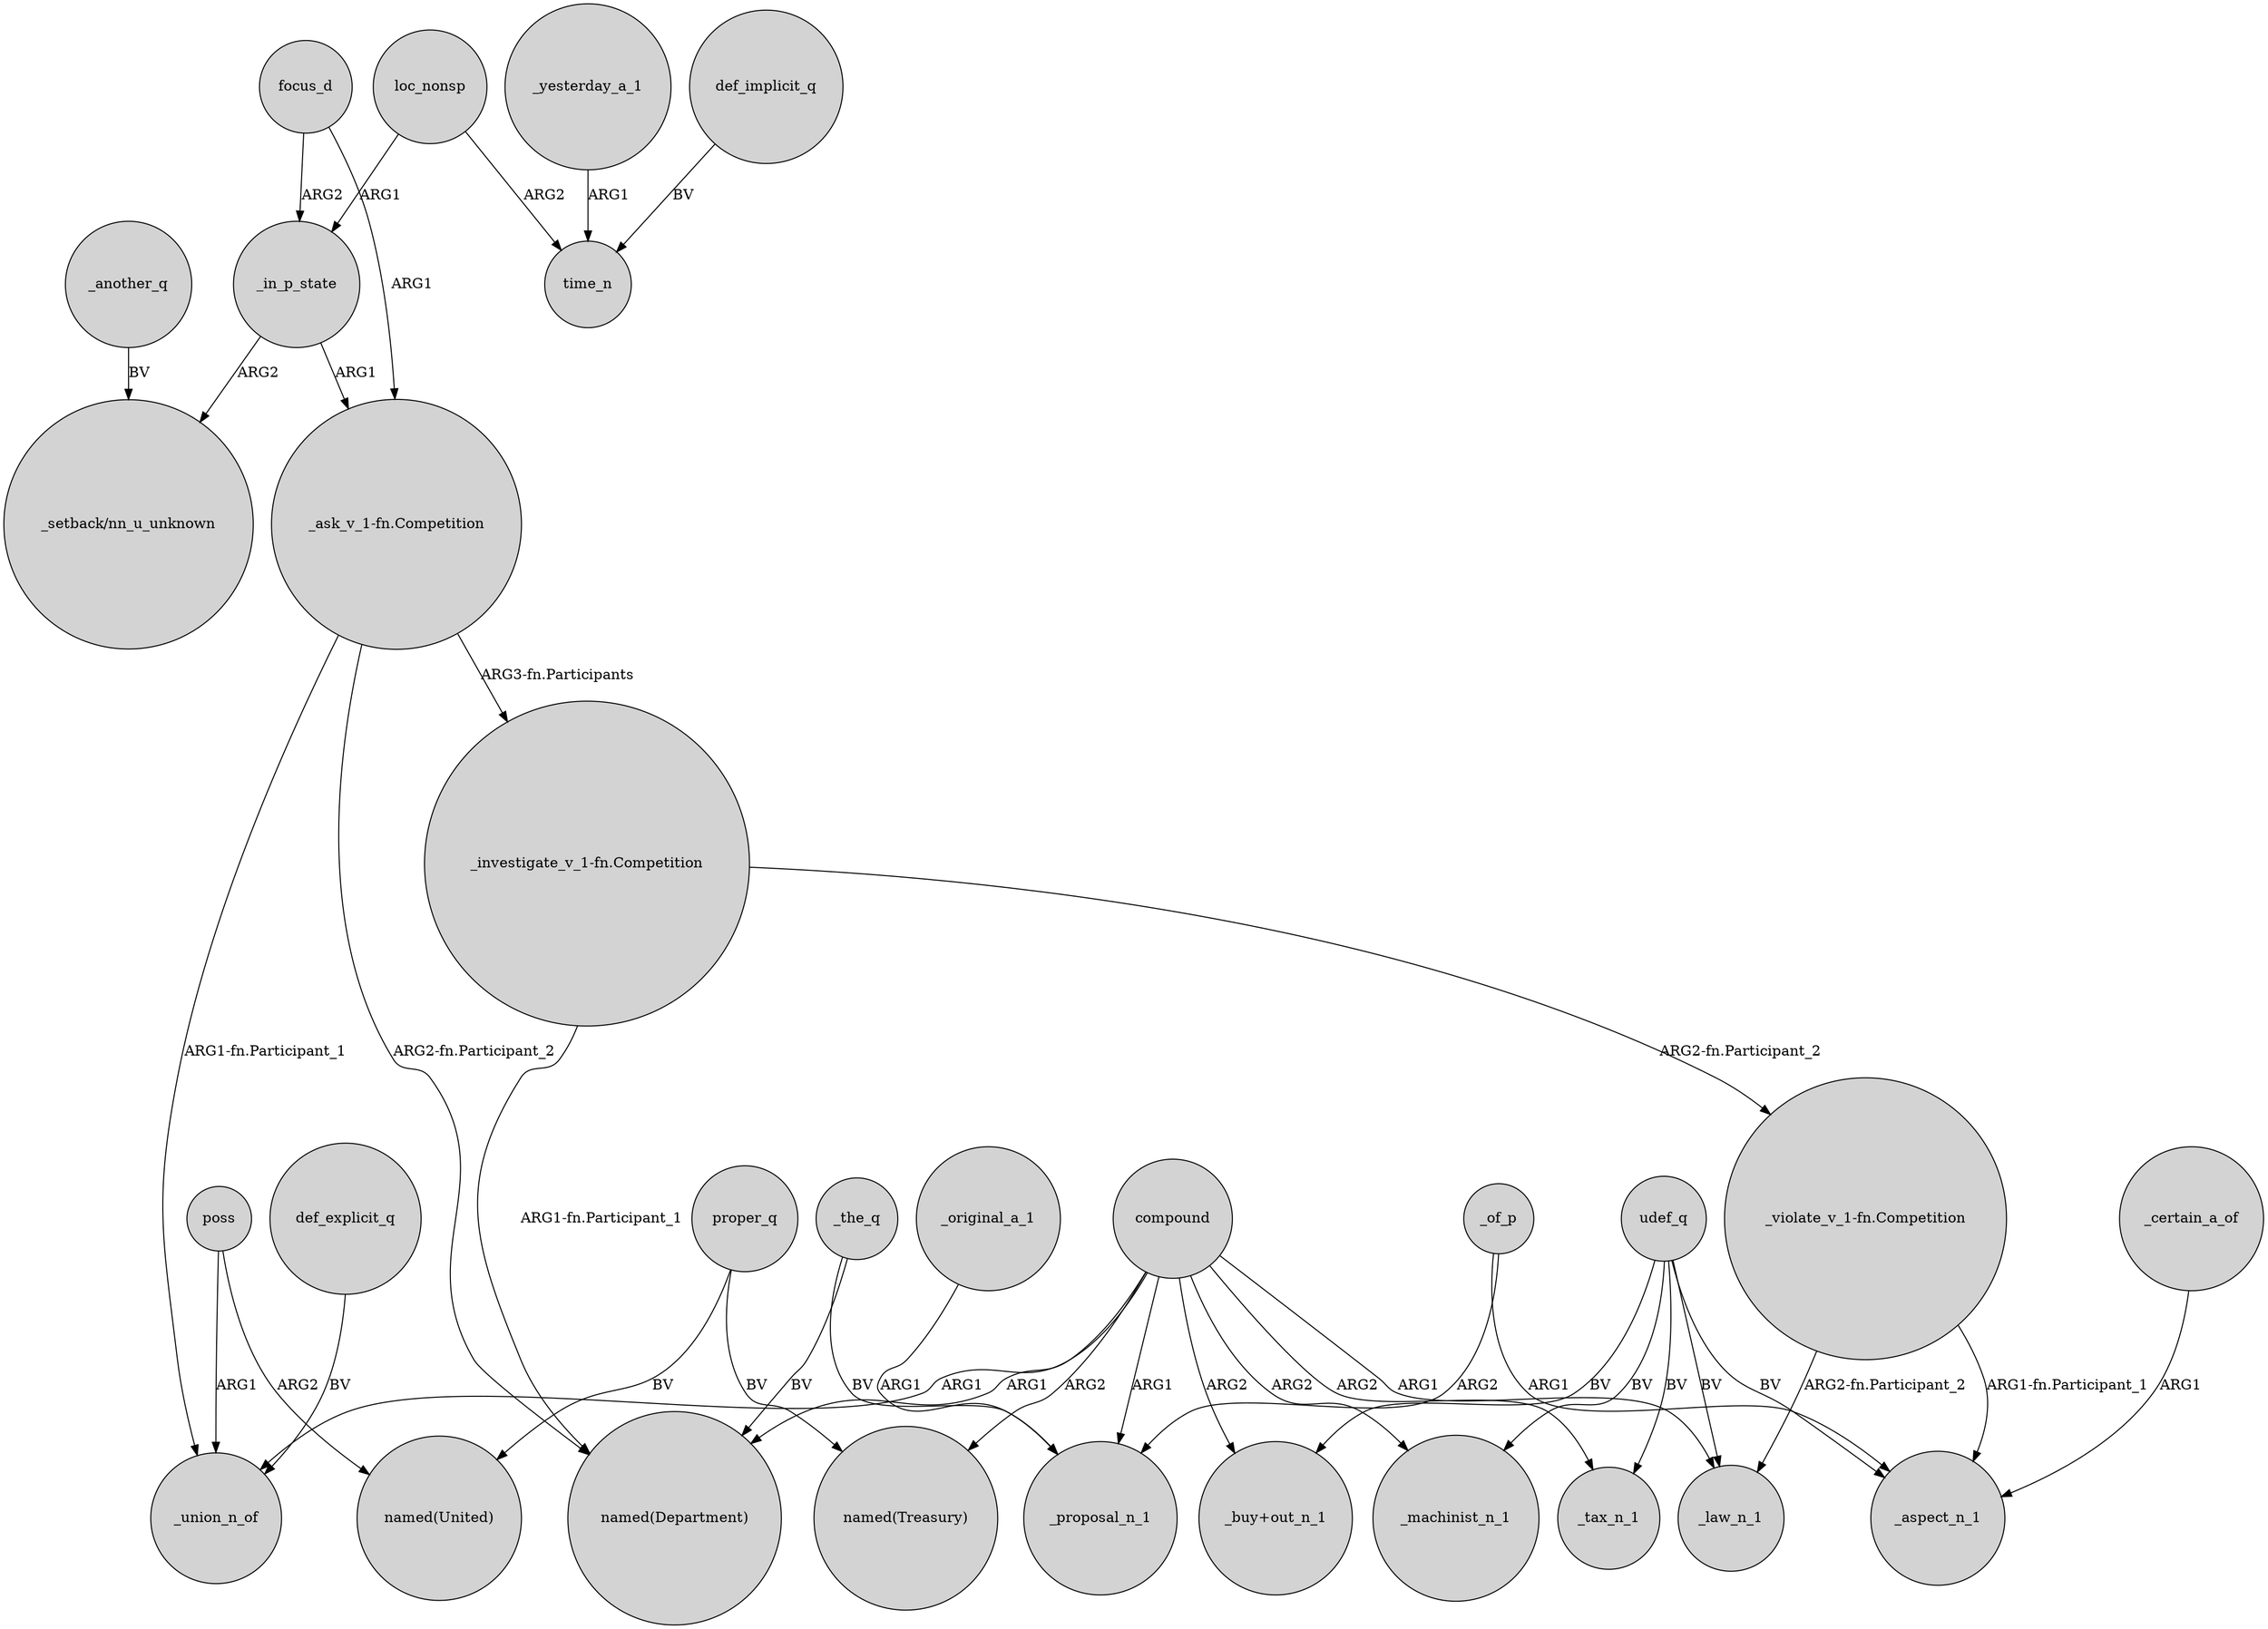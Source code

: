 digraph {
	node [shape=circle style=filled]
	_another_q -> "_setback/nn_u_unknown" [label=BV]
	"_ask_v_1-fn.Competition" -> _union_n_of [label="ARG1-fn.Participant_1"]
	focus_d -> _in_p_state [label=ARG2]
	_in_p_state -> "_setback/nn_u_unknown" [label=ARG2]
	compound -> _proposal_n_1 [label=ARG1]
	compound -> _union_n_of [label=ARG1]
	_the_q -> "named(Department)" [label=BV]
	udef_q -> _tax_n_1 [label=BV]
	_certain_a_of -> _aspect_n_1 [label=ARG1]
	_yesterday_a_1 -> time_n [label=ARG1]
	_the_q -> _proposal_n_1 [label=BV]
	"_violate_v_1-fn.Competition" -> _law_n_1 [label="ARG2-fn.Participant_2"]
	udef_q -> "_buy+out_n_1" [label=BV]
	_in_p_state -> "_ask_v_1-fn.Competition" [label=ARG1]
	poss -> _union_n_of [label=ARG1]
	def_explicit_q -> _union_n_of [label=BV]
	proper_q -> "named(Treasury)" [label=BV]
	"_investigate_v_1-fn.Competition" -> "named(Department)" [label="ARG1-fn.Participant_1"]
	_of_p -> _proposal_n_1 [label=ARG2]
	_original_a_1 -> _proposal_n_1 [label=ARG1]
	"_ask_v_1-fn.Competition" -> "_investigate_v_1-fn.Competition" [label="ARG3-fn.Participants"]
	compound -> "named(Department)" [label=ARG1]
	"_violate_v_1-fn.Competition" -> _aspect_n_1 [label="ARG1-fn.Participant_1"]
	udef_q -> _machinist_n_1 [label=BV]
	compound -> _tax_n_1 [label=ARG2]
	proper_q -> "named(United)" [label=BV]
	poss -> "named(United)" [label=ARG2]
	udef_q -> _aspect_n_1 [label=BV]
	compound -> "_buy+out_n_1" [label=ARG2]
	_of_p -> _aspect_n_1 [label=ARG1]
	"_ask_v_1-fn.Competition" -> "named(Department)" [label="ARG2-fn.Participant_2"]
	compound -> _law_n_1 [label=ARG1]
	compound -> "named(Treasury)" [label=ARG2]
	loc_nonsp -> time_n [label=ARG2]
	compound -> _machinist_n_1 [label=ARG2]
	udef_q -> _law_n_1 [label=BV]
	focus_d -> "_ask_v_1-fn.Competition" [label=ARG1]
	loc_nonsp -> _in_p_state [label=ARG1]
	def_implicit_q -> time_n [label=BV]
	"_investigate_v_1-fn.Competition" -> "_violate_v_1-fn.Competition" [label="ARG2-fn.Participant_2"]
}
